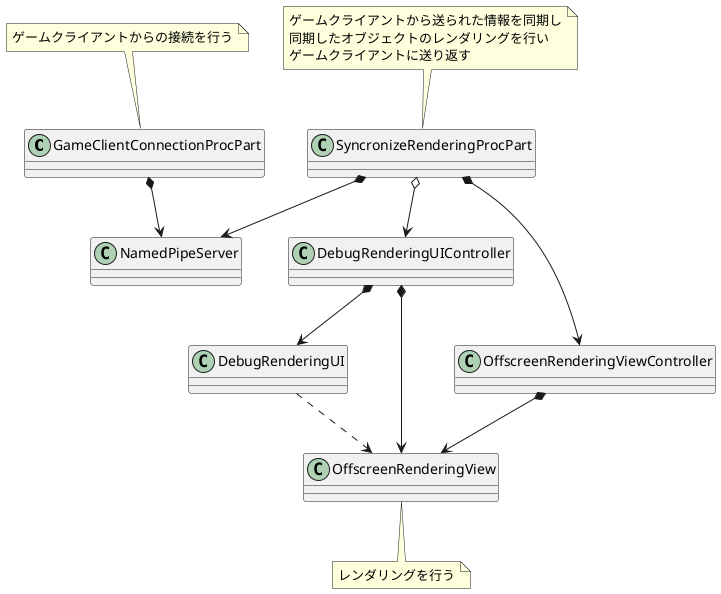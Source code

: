 @startuml rendering_server

class GameClientConnectionProcPart
note top
ゲームクライアントからの接続を行う
endnote

class SyncronizeRenderingProcPart
note top
ゲームクライアントから送られた情報を同期し
同期したオブジェクトのレンダリングを行い
ゲームクライアントに送り返す
endnote

class NamedPipeServer
class DebugRenderingUIController
class DebugRenderingUI
class OffscreenRenderingViewController
class OffscreenRenderingView
note bottom
レンダリングを行う
endnote

GameClientConnectionProcPart *--> NamedPipeServer
SyncronizeRenderingProcPart *--> NamedPipeServer
SyncronizeRenderingProcPart *--> OffscreenRenderingViewController
SyncronizeRenderingProcPart o--> DebugRenderingUIController

OffscreenRenderingViewController *--> OffscreenRenderingView
DebugRenderingUIController *--> DebugRenderingUI
DebugRenderingUIController *--> OffscreenRenderingView
DebugRenderingUI ..> OffscreenRenderingView

@enduml